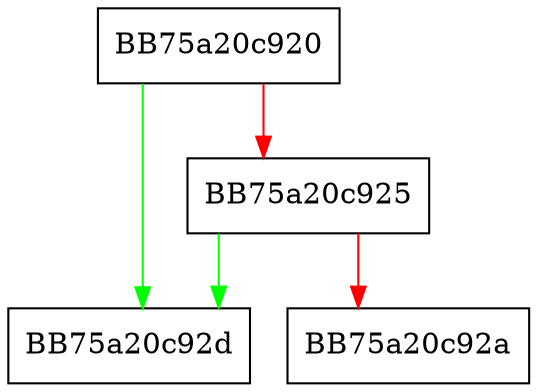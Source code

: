 digraph IsValidStreamID {
  node [shape="box"];
  graph [splines=ortho];
  BB75a20c920 -> BB75a20c92d [color="green"];
  BB75a20c920 -> BB75a20c925 [color="red"];
  BB75a20c925 -> BB75a20c92d [color="green"];
  BB75a20c925 -> BB75a20c92a [color="red"];
}